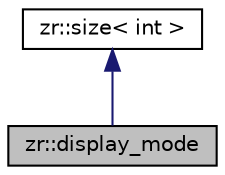 digraph "zr::display_mode"
{
 // LATEX_PDF_SIZE
  edge [fontname="Helvetica",fontsize="10",labelfontname="Helvetica",labelfontsize="10"];
  node [fontname="Helvetica",fontsize="10",shape=record];
  Node1 [label="zr::display_mode",height=0.2,width=0.4,color="black", fillcolor="grey75", style="filled", fontcolor="black",tooltip=" "];
  Node2 -> Node1 [dir="back",color="midnightblue",fontsize="10",style="solid"];
  Node2 [label="zr::size\< int \>",height=0.2,width=0.4,color="black", fillcolor="white", style="filled",URL="$classzr_1_1size.html",tooltip=" "];
}
